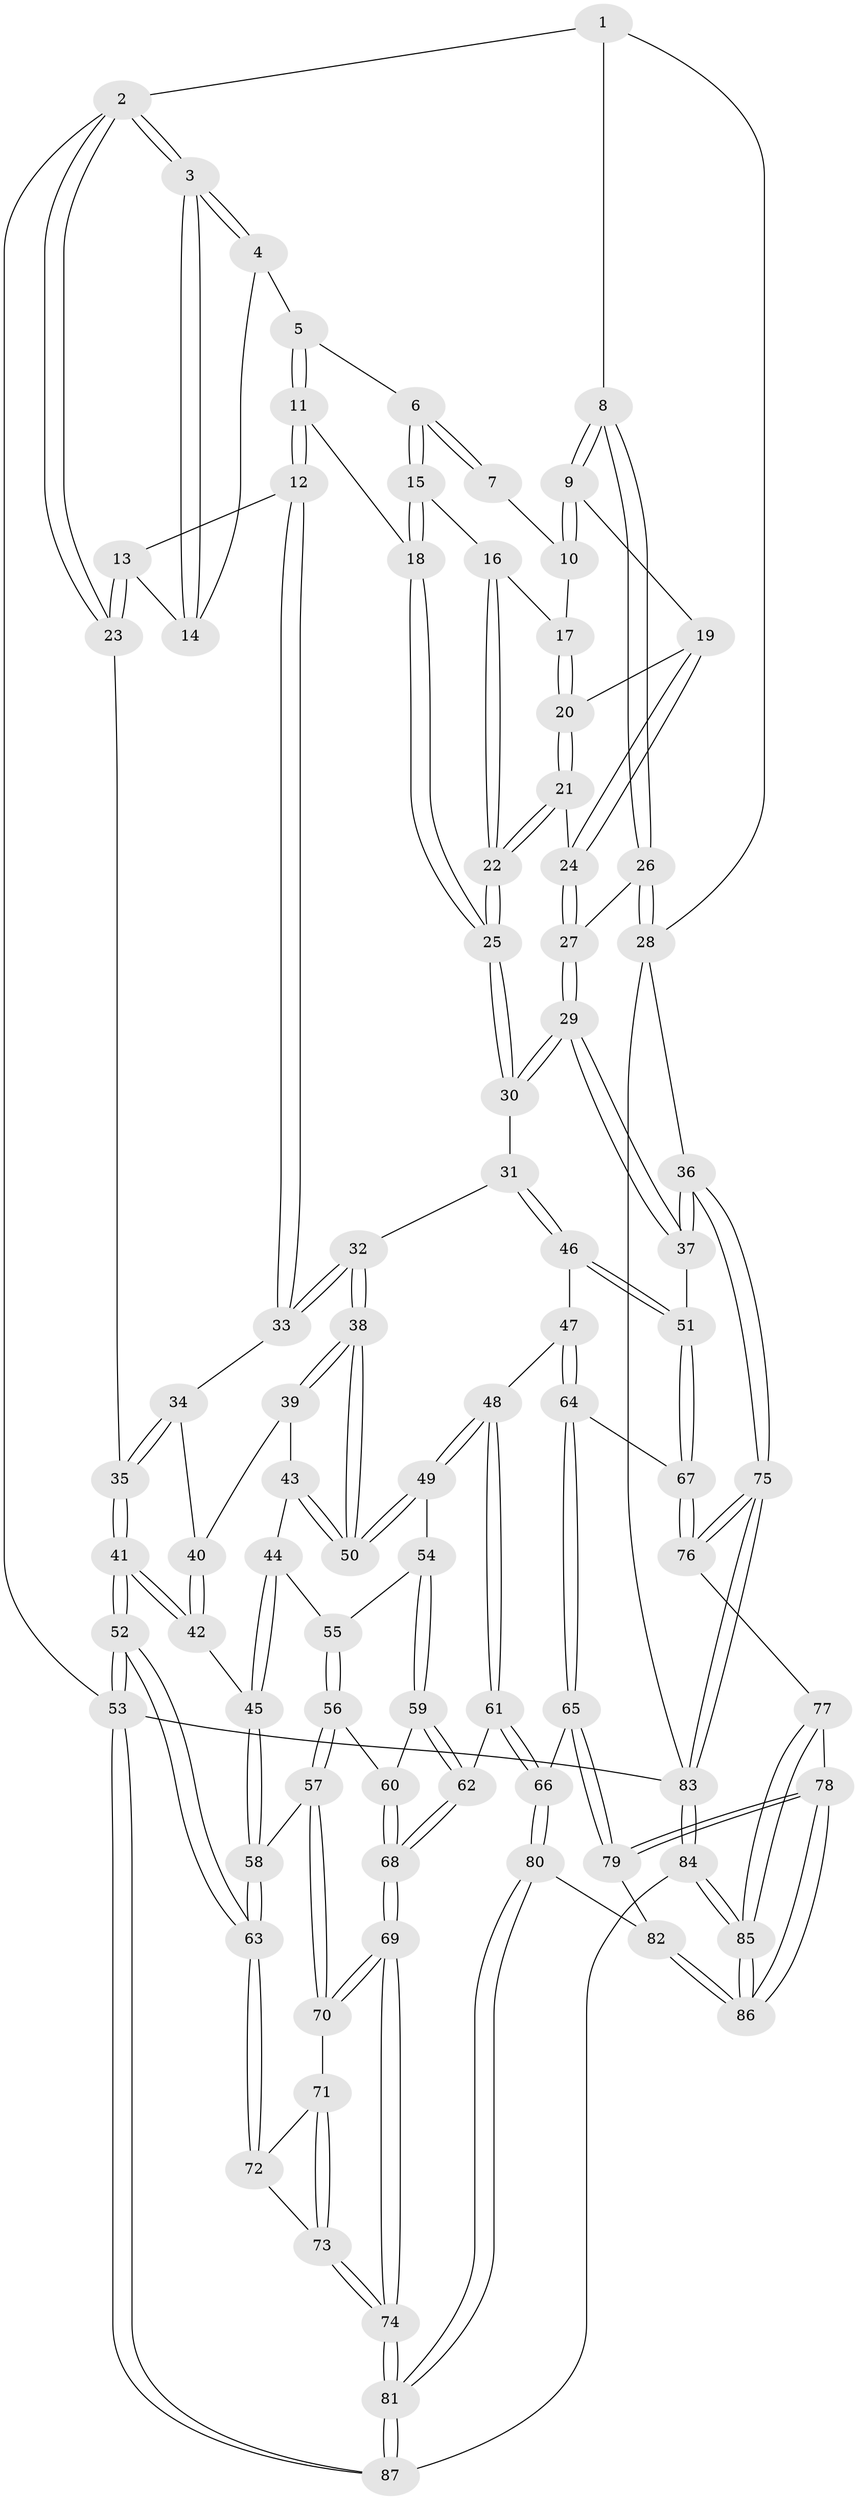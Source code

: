 // coarse degree distribution, {2: 0.2222222222222222, 4: 0.2222222222222222, 3: 0.4444444444444444, 5: 0.037037037037037035, 9: 0.037037037037037035, 6: 0.037037037037037035}
// Generated by graph-tools (version 1.1) at 2025/54/03/04/25 22:54:49]
// undirected, 87 vertices, 214 edges
graph export_dot {
  node [color=gray90,style=filled];
  1 [pos="+0.8644937501192389+0"];
  2 [pos="+0+0"];
  3 [pos="+0+0"];
  4 [pos="+0.32630504335020627+0"];
  5 [pos="+0.37501900104363267+0"];
  6 [pos="+0.4685348645009124+0"];
  7 [pos="+0.7461458206668933+0"];
  8 [pos="+0.9006882847055193+0.24021111304189421"];
  9 [pos="+0.8701481633702584+0.2383698075159614"];
  10 [pos="+0.7325128683409418+0.1387385361228389"];
  11 [pos="+0.1997145263836124+0.2984914956162177"];
  12 [pos="+0.19947561015807663+0.2985902067495049"];
  13 [pos="+0.12809665558112557+0.19120228499228697"];
  14 [pos="+0.13097761250529782+0.1567900211403357"];
  15 [pos="+0.47593889366429015+0.13741454228787922"];
  16 [pos="+0.69868283549103+0.19009304520836123"];
  17 [pos="+0.7167247617970541+0.17718978541185998"];
  18 [pos="+0.46452061024264474+0.23161568077973818"];
  19 [pos="+0.8271767369424273+0.24469079328313026"];
  20 [pos="+0.7743180984836315+0.24381692333241764"];
  21 [pos="+0.6692833352685681+0.31568881300090723"];
  22 [pos="+0.6615486936483526+0.3157359577805818"];
  23 [pos="+0+0.2577316124876061"];
  24 [pos="+0.740917806480931+0.3441388440798592"];
  25 [pos="+0.5335689202350619+0.36481800177238355"];
  26 [pos="+0.9214773004916424+0.2659045786081746"];
  27 [pos="+0.8310079444131692+0.40576601073593893"];
  28 [pos="+1+0.331107306520502"];
  29 [pos="+0.82745724437656+0.4974207375157308"];
  30 [pos="+0.5324264240738025+0.3827521800731813"];
  31 [pos="+0.5128865064710015+0.4361693273520242"];
  32 [pos="+0.3931011916340301+0.4781387517272196"];
  33 [pos="+0.1808758623441359+0.35776781933137314"];
  34 [pos="+0.17275034923933982+0.367108849624188"];
  35 [pos="+0+0.3348648634869456"];
  36 [pos="+1+0.7465377782513749"];
  37 [pos="+0.8829046863990673+0.6440924058604683"];
  38 [pos="+0.3137567368258442+0.579339863335453"];
  39 [pos="+0.1740852613627708+0.4567720150318274"];
  40 [pos="+0.16447167583946573+0.40781552583038533"];
  41 [pos="+0+0.5797951632481632"];
  42 [pos="+0+0.5932636437571991"];
  43 [pos="+0.13907206136853764+0.5875487266805639"];
  44 [pos="+0.098295706485182+0.6231390220778654"];
  45 [pos="+0.0379040624561964+0.6450074700116083"];
  46 [pos="+0.5525241491411526+0.5530781871283529"];
  47 [pos="+0.48949328650246143+0.6935541782656555"];
  48 [pos="+0.4288629833347401+0.7017443444426725"];
  49 [pos="+0.3118969308684875+0.6404585858532761"];
  50 [pos="+0.3063358967602363+0.6170118918305811"];
  51 [pos="+0.8017593091283418+0.6529302806883287"];
  52 [pos="+0+1"];
  53 [pos="+0+1"];
  54 [pos="+0.28803593657777654+0.6701646663024139"];
  55 [pos="+0.1975044489562021+0.6886025075256149"];
  56 [pos="+0.16821651485296005+0.76731993958585"];
  57 [pos="+0.10831353506820511+0.78578697848925"];
  58 [pos="+0.09695236774060674+0.7813615402531203"];
  59 [pos="+0.27213690384044953+0.7486515631512067"];
  60 [pos="+0.1885314725019151+0.7720520059667731"];
  61 [pos="+0.3681778199190341+0.8196705400139992"];
  62 [pos="+0.30051912013966164+0.8127050317393105"];
  63 [pos="+0+0.966868133455259"];
  64 [pos="+0.5542979608793562+0.7799538585755666"];
  65 [pos="+0.5163021133164364+0.8490851029747604"];
  66 [pos="+0.38778183981688413+0.8553532899664413"];
  67 [pos="+0.6222171487407486+0.7883796606077271"];
  68 [pos="+0.2508898391544171+0.8631162479405919"];
  69 [pos="+0.2314533157780133+0.9071278453257625"];
  70 [pos="+0.11377615614983555+0.7961020205905387"];
  71 [pos="+0.1161646310329273+0.8373511396687486"];
  72 [pos="+0.10807322452632975+0.9105721110164615"];
  73 [pos="+0.16770018426315653+0.9308971140925691"];
  74 [pos="+0.23008440078002929+0.9616557633436388"];
  75 [pos="+1+1"];
  76 [pos="+0.663659149118678+0.8758367265628174"];
  77 [pos="+0.6455551042715844+0.8987148548470079"];
  78 [pos="+0.5386376117303996+0.9233322704862985"];
  79 [pos="+0.517928239163904+0.8843978201785181"];
  80 [pos="+0.3741201518214927+0.9613629435058767"];
  81 [pos="+0.28787682651893226+1"];
  82 [pos="+0.4547345566768877+0.9274183574305213"];
  83 [pos="+1+1"];
  84 [pos="+0.5738080718601867+1"];
  85 [pos="+0.5730471479927715+1"];
  86 [pos="+0.54874252074437+1"];
  87 [pos="+0.286792925500263+1"];
  1 -- 2;
  1 -- 8;
  1 -- 28;
  2 -- 3;
  2 -- 3;
  2 -- 23;
  2 -- 23;
  2 -- 53;
  3 -- 4;
  3 -- 4;
  3 -- 14;
  3 -- 14;
  4 -- 5;
  4 -- 14;
  5 -- 6;
  5 -- 11;
  5 -- 11;
  6 -- 7;
  6 -- 7;
  6 -- 15;
  6 -- 15;
  7 -- 10;
  8 -- 9;
  8 -- 9;
  8 -- 26;
  8 -- 26;
  9 -- 10;
  9 -- 10;
  9 -- 19;
  10 -- 17;
  11 -- 12;
  11 -- 12;
  11 -- 18;
  12 -- 13;
  12 -- 33;
  12 -- 33;
  13 -- 14;
  13 -- 23;
  13 -- 23;
  15 -- 16;
  15 -- 18;
  15 -- 18;
  16 -- 17;
  16 -- 22;
  16 -- 22;
  17 -- 20;
  17 -- 20;
  18 -- 25;
  18 -- 25;
  19 -- 20;
  19 -- 24;
  19 -- 24;
  20 -- 21;
  20 -- 21;
  21 -- 22;
  21 -- 22;
  21 -- 24;
  22 -- 25;
  22 -- 25;
  23 -- 35;
  24 -- 27;
  24 -- 27;
  25 -- 30;
  25 -- 30;
  26 -- 27;
  26 -- 28;
  26 -- 28;
  27 -- 29;
  27 -- 29;
  28 -- 36;
  28 -- 83;
  29 -- 30;
  29 -- 30;
  29 -- 37;
  29 -- 37;
  30 -- 31;
  31 -- 32;
  31 -- 46;
  31 -- 46;
  32 -- 33;
  32 -- 33;
  32 -- 38;
  32 -- 38;
  33 -- 34;
  34 -- 35;
  34 -- 35;
  34 -- 40;
  35 -- 41;
  35 -- 41;
  36 -- 37;
  36 -- 37;
  36 -- 75;
  36 -- 75;
  37 -- 51;
  38 -- 39;
  38 -- 39;
  38 -- 50;
  38 -- 50;
  39 -- 40;
  39 -- 43;
  40 -- 42;
  40 -- 42;
  41 -- 42;
  41 -- 42;
  41 -- 52;
  41 -- 52;
  42 -- 45;
  43 -- 44;
  43 -- 50;
  43 -- 50;
  44 -- 45;
  44 -- 45;
  44 -- 55;
  45 -- 58;
  45 -- 58;
  46 -- 47;
  46 -- 51;
  46 -- 51;
  47 -- 48;
  47 -- 64;
  47 -- 64;
  48 -- 49;
  48 -- 49;
  48 -- 61;
  48 -- 61;
  49 -- 50;
  49 -- 50;
  49 -- 54;
  51 -- 67;
  51 -- 67;
  52 -- 53;
  52 -- 53;
  52 -- 63;
  52 -- 63;
  53 -- 87;
  53 -- 87;
  53 -- 83;
  54 -- 55;
  54 -- 59;
  54 -- 59;
  55 -- 56;
  55 -- 56;
  56 -- 57;
  56 -- 57;
  56 -- 60;
  57 -- 58;
  57 -- 70;
  57 -- 70;
  58 -- 63;
  58 -- 63;
  59 -- 60;
  59 -- 62;
  59 -- 62;
  60 -- 68;
  60 -- 68;
  61 -- 62;
  61 -- 66;
  61 -- 66;
  62 -- 68;
  62 -- 68;
  63 -- 72;
  63 -- 72;
  64 -- 65;
  64 -- 65;
  64 -- 67;
  65 -- 66;
  65 -- 79;
  65 -- 79;
  66 -- 80;
  66 -- 80;
  67 -- 76;
  67 -- 76;
  68 -- 69;
  68 -- 69;
  69 -- 70;
  69 -- 70;
  69 -- 74;
  69 -- 74;
  70 -- 71;
  71 -- 72;
  71 -- 73;
  71 -- 73;
  72 -- 73;
  73 -- 74;
  73 -- 74;
  74 -- 81;
  74 -- 81;
  75 -- 76;
  75 -- 76;
  75 -- 83;
  75 -- 83;
  76 -- 77;
  77 -- 78;
  77 -- 85;
  77 -- 85;
  78 -- 79;
  78 -- 79;
  78 -- 86;
  78 -- 86;
  79 -- 82;
  80 -- 81;
  80 -- 81;
  80 -- 82;
  81 -- 87;
  81 -- 87;
  82 -- 86;
  82 -- 86;
  83 -- 84;
  83 -- 84;
  84 -- 85;
  84 -- 85;
  84 -- 87;
  85 -- 86;
  85 -- 86;
}
